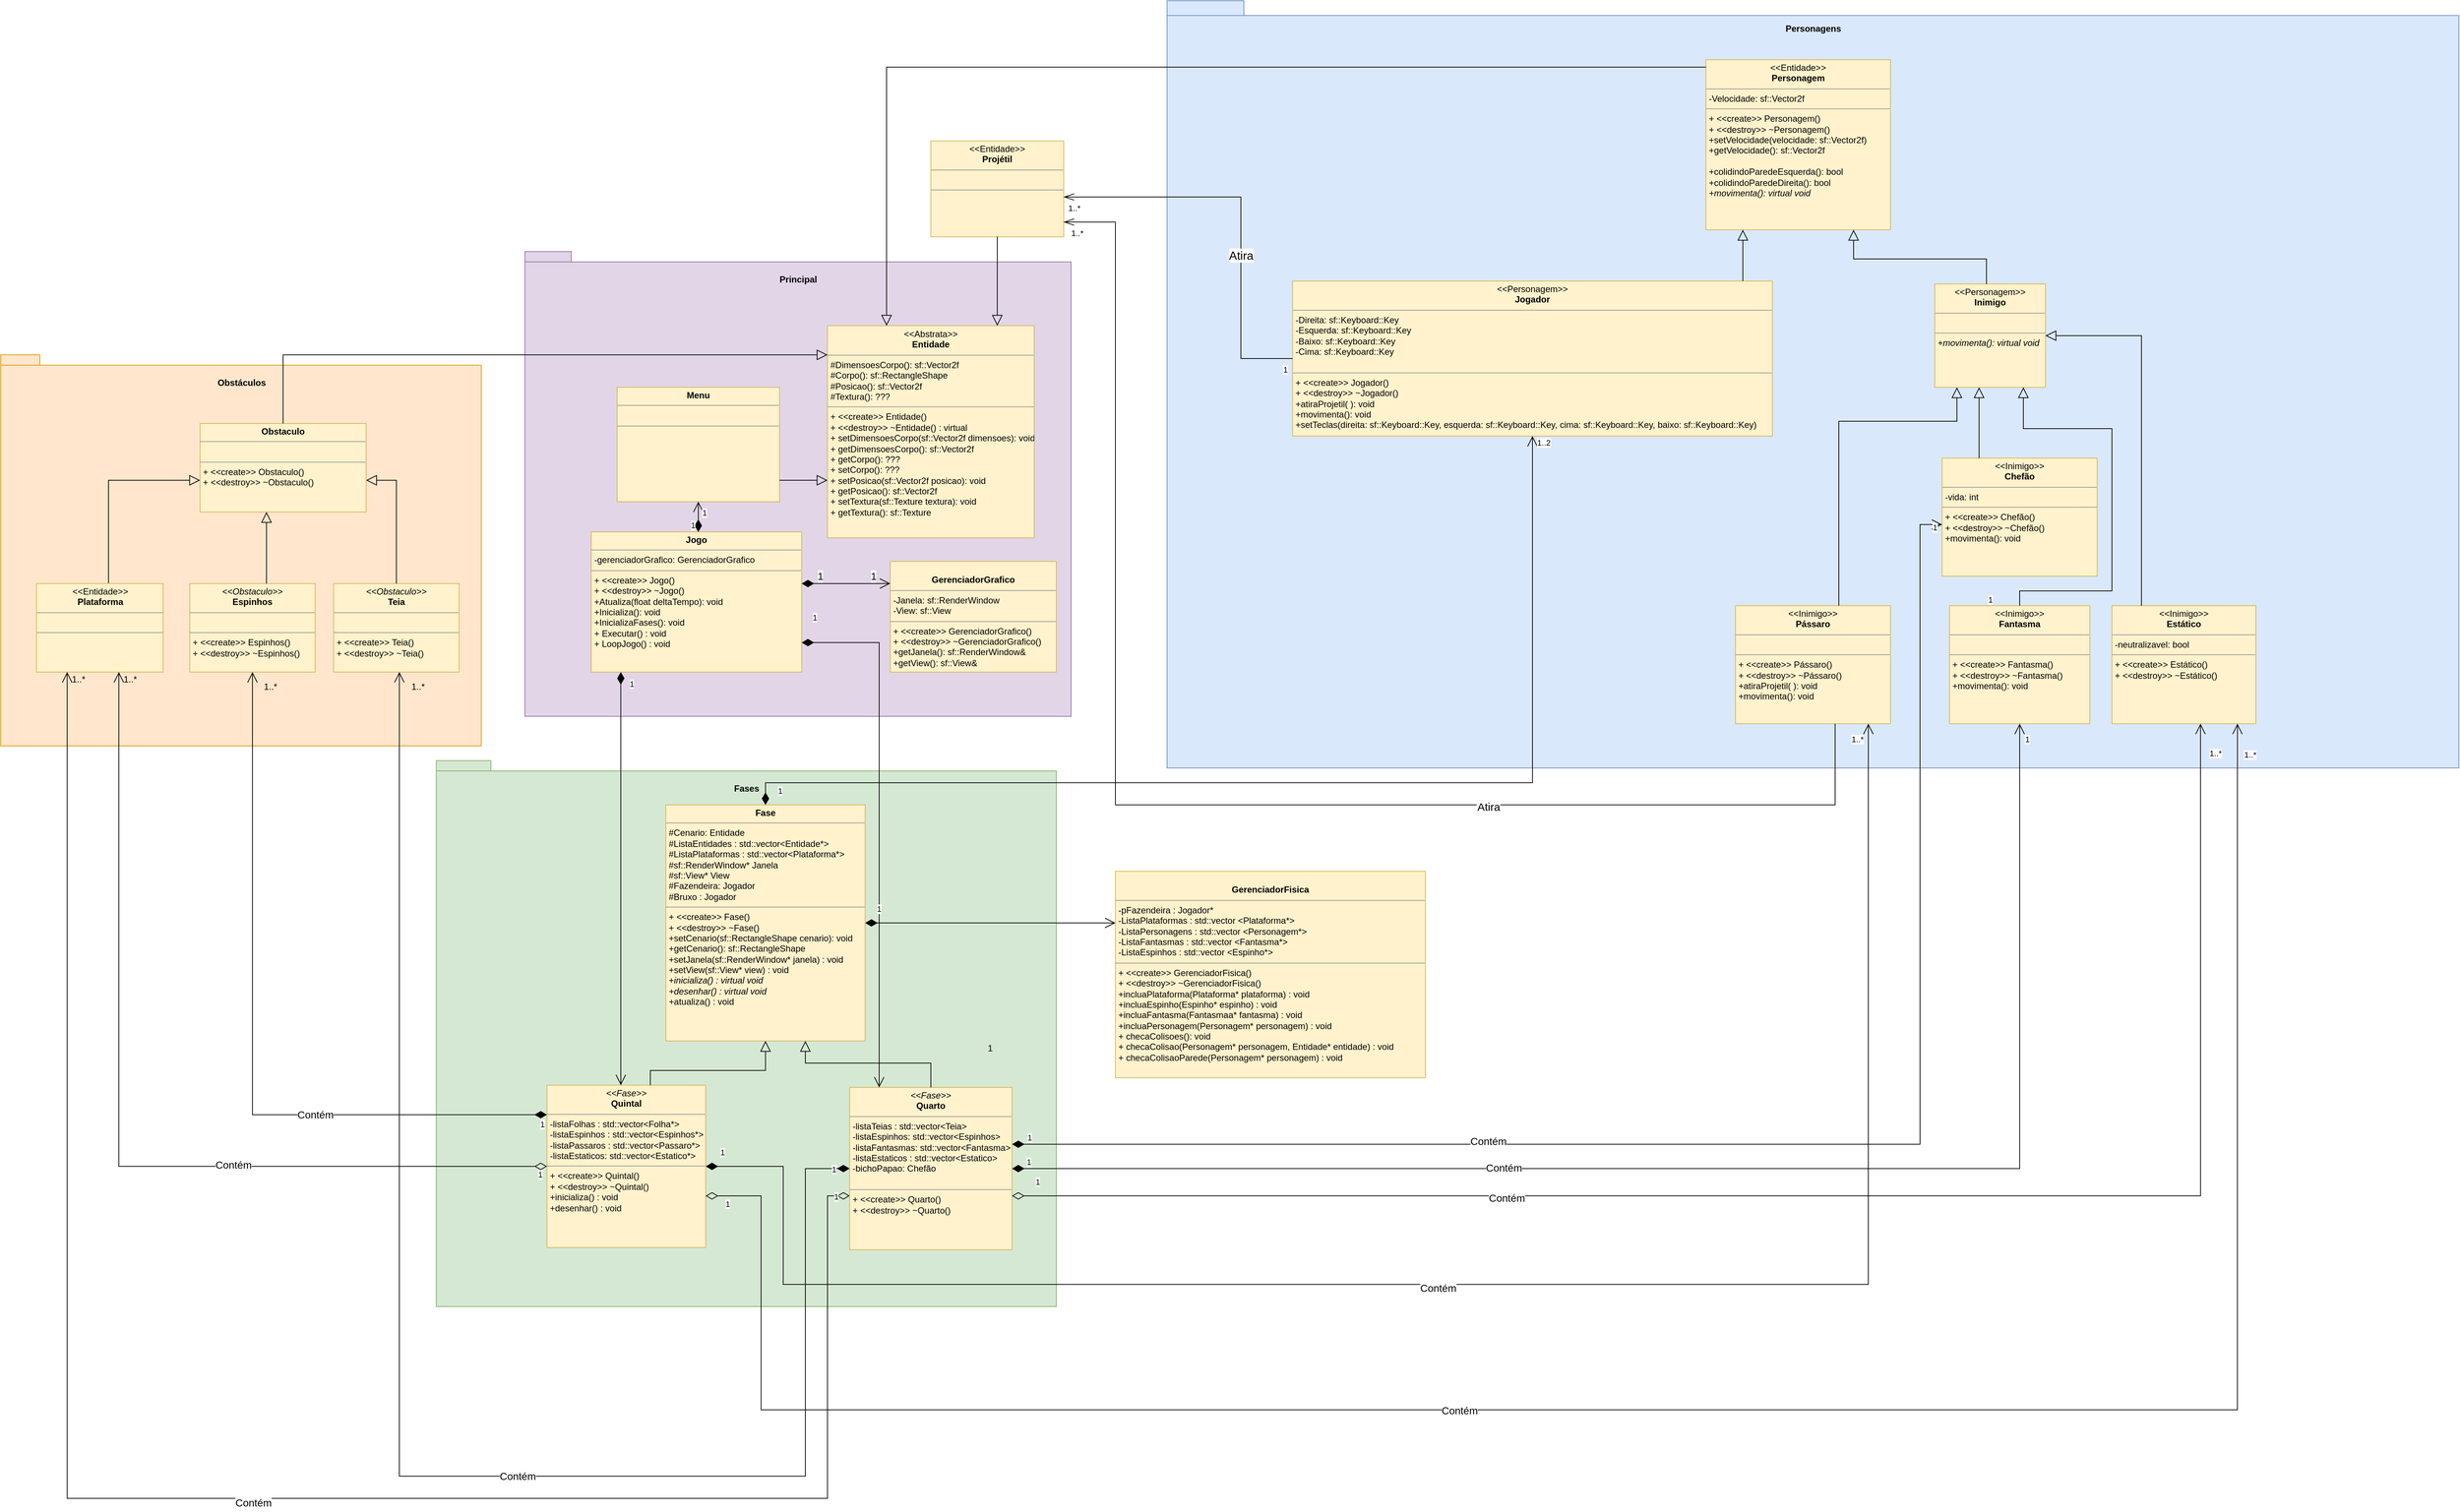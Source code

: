 <mxfile version="14.9.3" type="google"><diagram id="7k_gjuvvFMuULo9rsag7" name="Page-1"><mxGraphModel dx="1447" dy="750" grid="1" gridSize="10" guides="1" tooltips="1" connect="1" arrows="1" fold="1" page="1" pageScale="1" pageWidth="827" pageHeight="1169" math="0" shadow="0"><root><mxCell id="0"/><mxCell id="1" parent="0"/><mxCell id="eO2dSY4aLmtv8ExwFrCQ-41" value="&lt;br&gt;Principal" style="shape=folder;fontStyle=1;spacingTop=10;tabWidth=40;tabHeight=14;tabPosition=left;html=1;fillColor=#e1d5e7;strokeColor=#9673a6;verticalAlign=top;" parent="1" vertex="1"><mxGeometry x="780" y="400" width="740" height="630" as="geometry"/></mxCell><mxCell id="eO2dSY4aLmtv8ExwFrCQ-42" value="&lt;br&gt;Obstáculos&lt;br&gt;" style="shape=folder;fontStyle=1;spacingTop=10;tabWidth=40;tabHeight=14;tabPosition=left;html=1;fillColor=#ffe6cc;strokeColor=#d79b00;labelPosition=center;verticalLabelPosition=middle;align=center;verticalAlign=top;" parent="1" vertex="1"><mxGeometry x="70" y="540" width="651" height="530" as="geometry"/></mxCell><mxCell id="eO2dSY4aLmtv8ExwFrCQ-43" value="&lt;br&gt;Personagens" style="shape=folder;fontStyle=1;spacingTop=10;tabWidth=80;tabHeight=20;tabPosition=left;html=1;fillColor=#dae8fc;strokeColor=#6c8ebf;align=center;labelPosition=center;verticalLabelPosition=middle;verticalAlign=top;" parent="1" vertex="1"><mxGeometry x="1650" y="60" width="1750" height="1040" as="geometry"/></mxCell><mxCell id="eO2dSY4aLmtv8ExwFrCQ-45" value="&lt;p style=&quot;margin: 0px ; margin-top: 4px ; text-align: center&quot;&gt;&lt;i&gt;&amp;lt;&amp;lt;Obstaculo&amp;gt;&amp;gt;&lt;/i&gt;&lt;br&gt;&lt;b&gt;Teia&lt;/b&gt;&lt;/p&gt;&lt;hr size=&quot;1&quot;&gt;&lt;p style=&quot;margin: 0px ; margin-left: 4px&quot;&gt;&lt;br&gt;&lt;/p&gt;&lt;hr size=&quot;1&quot;&gt;&lt;p style=&quot;margin: 0px ; margin-left: 4px&quot;&gt;+ &amp;lt;&amp;lt;create&amp;gt;&amp;gt; Teia()&lt;br&gt;+ &amp;lt;&amp;lt;destroy&amp;gt;&amp;gt; ~Teia()&lt;br&gt;&lt;/p&gt;" style="verticalAlign=top;align=left;overflow=fill;fontSize=12;fontFamily=Helvetica;html=1;fillColor=#fff2cc;strokeColor=#d6b656;" parent="1" vertex="1"><mxGeometry x="521" y="850" width="170" height="120" as="geometry"/></mxCell><mxCell id="eO2dSY4aLmtv8ExwFrCQ-46" value="&lt;p style=&quot;margin: 0px ; margin-top: 4px ; text-align: center&quot;&gt;&lt;i&gt;&amp;lt;&amp;lt;Obstaculo&amp;gt;&amp;gt;&lt;/i&gt;&lt;br&gt;&lt;b&gt;Espinhos&lt;/b&gt;&lt;/p&gt;&lt;hr size=&quot;1&quot;&gt;&lt;p style=&quot;margin: 0px ; margin-left: 4px&quot;&gt;&lt;br&gt;&lt;/p&gt;&lt;hr size=&quot;1&quot;&gt;&lt;p style=&quot;margin: 0px ; margin-left: 4px&quot;&gt;+ &amp;lt;&amp;lt;create&amp;gt;&amp;gt; Espinhos()&lt;br&gt;+ &amp;lt;&amp;lt;destroy&amp;gt;&amp;gt; ~Espinhos()&lt;br&gt;&lt;/p&gt;" style="verticalAlign=top;align=left;overflow=fill;fontSize=12;fontFamily=Helvetica;html=1;fillColor=#fff2cc;strokeColor=#d6b656;" parent="1" vertex="1"><mxGeometry x="326" y="850" width="170" height="120" as="geometry"/></mxCell><mxCell id="eO2dSY4aLmtv8ExwFrCQ-47" value="" style="endArrow=block;endFill=0;endSize=12;html=1;rounded=0;edgeStyle=elbowEdgeStyle;elbow=vertical;" parent="1" source="OFyEmPvh1wgjG5qS69z_-2" target="eO2dSY4aLmtv8ExwFrCQ-70" edge="1"><mxGeometry width="160" relative="1" as="geometry"><mxPoint x="216" y="850" as="sourcePoint"/><mxPoint x="296" y="710" as="targetPoint"/><Array as="points"><mxPoint x="216" y="710"/><mxPoint x="216" y="710"/></Array></mxGeometry></mxCell><mxCell id="eO2dSY4aLmtv8ExwFrCQ-48" value="" style="endArrow=block;endFill=0;endSize=12;html=1;rounded=0;edgeStyle=elbowEdgeStyle;elbow=vertical;" parent="1" source="eO2dSY4aLmtv8ExwFrCQ-45" target="eO2dSY4aLmtv8ExwFrCQ-70" edge="1"><mxGeometry width="160" relative="1" as="geometry"><mxPoint x="511" y="790" as="sourcePoint"/><mxPoint x="526" y="710" as="targetPoint"/><Array as="points"><mxPoint x="606" y="710"/></Array></mxGeometry></mxCell><mxCell id="eO2dSY4aLmtv8ExwFrCQ-50" value="" style="endArrow=block;endFill=0;endSize=12;html=1;rounded=0;edgeStyle=elbowEdgeStyle;elbow=vertical;" parent="1" source="eO2dSY4aLmtv8ExwFrCQ-46" target="eO2dSY4aLmtv8ExwFrCQ-70" edge="1"><mxGeometry width="160" relative="1" as="geometry"><mxPoint x="351" y="799" as="sourcePoint"/><mxPoint x="411" y="757" as="targetPoint"/><Array as="points"><mxPoint x="430" y="790"/><mxPoint x="453" y="820"/></Array></mxGeometry></mxCell><mxCell id="eO2dSY4aLmtv8ExwFrCQ-51" value="&lt;br&gt;Fases" style="shape=folder;fontStyle=1;spacingTop=10;tabWidth=40;tabHeight=14;tabPosition=left;html=1;verticalAlign=top;fillColor=#d5e8d4;strokeColor=#82b366;" parent="1" vertex="1"><mxGeometry x="660" y="1090" width="840" height="740" as="geometry"/></mxCell><mxCell id="eO2dSY4aLmtv8ExwFrCQ-52" value="&lt;p style=&quot;margin: 0px ; margin-top: 4px ; text-align: center&quot;&gt;&amp;lt;&amp;lt;Inimigo&amp;gt;&amp;gt;&lt;br&gt;&lt;b&gt;Estático&lt;/b&gt;&lt;/p&gt;&lt;hr size=&quot;1&quot;&gt;&lt;p style=&quot;margin: 0px ; margin-left: 4px&quot;&gt;-neutralizavel: bool&lt;/p&gt;&lt;hr size=&quot;1&quot;&gt;&lt;p style=&quot;margin: 0px 0px 0px 4px&quot;&gt;+ &amp;lt;&amp;lt;create&amp;gt;&amp;gt; Estático()&lt;br&gt;+ &amp;lt;&amp;lt;destroy&amp;gt;&amp;gt; ~Estático()&lt;br&gt;&lt;/p&gt;&lt;p style=&quot;margin: 0px 0px 0px 4px&quot;&gt;&lt;br&gt;&lt;/p&gt;&lt;p style=&quot;margin: 0px 0px 0px 4px&quot;&gt;&lt;br&gt;&lt;/p&gt;&lt;p style=&quot;margin: 0px ; margin-left: 4px&quot;&gt;&lt;br&gt;&lt;/p&gt;" style="verticalAlign=top;align=left;overflow=fill;fontSize=12;fontFamily=Helvetica;html=1;labelBackgroundColor=none;fillColor=#fff2cc;strokeColor=#d6b656;" parent="1" vertex="1"><mxGeometry x="2930" y="880" width="195" height="160" as="geometry"/></mxCell><mxCell id="eO2dSY4aLmtv8ExwFrCQ-53" value="&lt;p style=&quot;margin: 0px ; margin-top: 4px ; text-align: center&quot;&gt;&lt;b&gt;Fase&lt;/b&gt;&lt;/p&gt;&lt;hr size=&quot;1&quot;&gt;&lt;p style=&quot;margin: 0px ; margin-left: 4px&quot;&gt;#Cenario: Entidade&lt;/p&gt;&lt;p style=&quot;margin: 0px ; margin-left: 4px&quot;&gt;#ListaEntidades : std::vector&amp;lt;Entidade*&amp;gt;&lt;/p&gt;&lt;p style=&quot;margin: 0px ; margin-left: 4px&quot;&gt;#ListaPlataformas : std::vector&amp;lt;Plataforma*&amp;gt;&lt;/p&gt;&lt;p style=&quot;margin: 0px ; margin-left: 4px&quot;&gt;#sf::RenderWindow* Janela&lt;/p&gt;&lt;p style=&quot;margin: 0px ; margin-left: 4px&quot;&gt;#sf::View* View&lt;/p&gt;&lt;p style=&quot;margin: 0px 0px 0px 4px&quot;&gt;#Fazendeira: Jogador&lt;/p&gt;&lt;p style=&quot;margin: 0px 0px 0px 4px&quot;&gt;#Bruxo : Jogador&lt;/p&gt;&lt;hr size=&quot;1&quot;&gt;&lt;p style=&quot;margin: 0px ; margin-left: 4px&quot;&gt;+ &amp;lt;&amp;lt;create&amp;gt;&amp;gt; Fase()&lt;br&gt;+ &amp;lt;&amp;lt;destroy&amp;gt;&amp;gt; ~Fase()&lt;/p&gt;&lt;p style=&quot;margin: 0px ; margin-left: 4px&quot;&gt;+setCenario(sf::RectangleShape cenario): void&lt;/p&gt;&lt;p style=&quot;margin: 0px ; margin-left: 4px&quot;&gt;+getCenario(): sf::RectangleShape&lt;/p&gt;&lt;p style=&quot;margin: 0px ; margin-left: 4px&quot;&gt;+setJanela(sf::RenderWindow* janela) : void&lt;/p&gt;&lt;p style=&quot;margin: 0px ; margin-left: 4px&quot;&gt;+setView(sf::View* view) : void&amp;nbsp;&lt;/p&gt;&lt;p style=&quot;margin: 0px ; margin-left: 4px&quot;&gt;+&lt;i&gt;inicializa() : virtual void&lt;/i&gt;&lt;/p&gt;&lt;p style=&quot;margin: 0px ; margin-left: 4px&quot;&gt;&lt;i&gt;+desenhar() : virtual void&lt;/i&gt;&lt;/p&gt;&lt;p style=&quot;margin: 0px ; margin-left: 4px&quot;&gt;&lt;i&gt;+&lt;/i&gt;atualiza() : void&lt;/p&gt;&lt;p style=&quot;margin: 0px ; margin-left: 4px&quot;&gt;&lt;br&gt;&lt;/p&gt;&lt;p style=&quot;margin: 0px ; margin-left: 4px&quot;&gt;&lt;br&gt;&lt;/p&gt;" style="verticalAlign=top;align=left;overflow=fill;fontSize=12;fontFamily=Helvetica;html=1;fillColor=#fff2cc;strokeColor=#d6b656;" parent="1" vertex="1"><mxGeometry x="971" y="1150" width="270" height="320" as="geometry"/></mxCell><mxCell id="eO2dSY4aLmtv8ExwFrCQ-54" value="&lt;p style=&quot;margin: 0px ; margin-top: 4px ; text-align: center&quot;&gt;&lt;i&gt;&amp;lt;&amp;lt;Fase&amp;gt;&amp;gt;&lt;/i&gt;&lt;br&gt;&lt;b&gt;Quarto&lt;/b&gt;&lt;/p&gt;&lt;hr size=&quot;1&quot;&gt;&lt;p style=&quot;margin: 0px ; margin-left: 4px&quot;&gt;-listaTeias : std::vector&amp;lt;Teia&amp;gt;&lt;br&gt;&lt;/p&gt;&lt;p style=&quot;margin: 0px ; margin-left: 4px&quot;&gt;-listaEspinhos: std::vector&amp;lt;Espinhos&amp;gt;&lt;/p&gt;&lt;p style=&quot;margin: 0px ; margin-left: 4px&quot;&gt;-listaFantasmas: std::vector&amp;lt;Fantasma&amp;gt;&lt;/p&gt;&lt;p style=&quot;margin: 0px ; margin-left: 4px&quot;&gt;-listaEstaticos : std::vector&amp;lt;Estatico&amp;gt;&lt;/p&gt;&lt;p style=&quot;margin: 0px ; margin-left: 4px&quot;&gt;-bichoPapao: Chefão&lt;/p&gt;&lt;p style=&quot;margin: 0px ; margin-left: 4px&quot;&gt;&lt;br&gt;&lt;/p&gt;&lt;hr size=&quot;1&quot;&gt;&lt;p style=&quot;margin: 0px ; margin-left: 4px&quot;&gt;+ &amp;lt;&amp;lt;create&amp;gt;&amp;gt; Quarto()&lt;br&gt;+ &amp;lt;&amp;lt;destroy&amp;gt;&amp;gt; ~Quarto()&lt;br&gt;&lt;/p&gt;" style="verticalAlign=top;align=left;overflow=fill;fontSize=12;fontFamily=Helvetica;html=1;fillColor=#fff2cc;strokeColor=#d6b656;" parent="1" vertex="1"><mxGeometry x="1220" y="1533" width="220" height="220" as="geometry"/></mxCell><mxCell id="eO2dSY4aLmtv8ExwFrCQ-55" value="&lt;p style=&quot;margin: 0px ; margin-top: 4px ; text-align: center&quot;&gt;&lt;i&gt;&amp;lt;&amp;lt;Fase&amp;gt;&amp;gt;&lt;/i&gt;&lt;br&gt;&lt;b&gt;Quintal&lt;/b&gt;&lt;/p&gt;&lt;hr size=&quot;1&quot;&gt;&lt;p style=&quot;margin: 0px ; margin-left: 4px&quot;&gt;-listaFolhas : std::vector&amp;lt;Folha*&amp;gt;&lt;/p&gt;&lt;p style=&quot;margin: 0px ; margin-left: 4px&quot;&gt;-listaEspinhos : std::vector&amp;lt;Espinhos*&amp;gt;&lt;/p&gt;&lt;p style=&quot;margin: 0px ; margin-left: 4px&quot;&gt;-listaPassaros : std::vector&amp;lt;Passaro*&amp;gt;&lt;/p&gt;&lt;p style=&quot;margin: 0px ; margin-left: 4px&quot;&gt;-listaEstaticos: std::vector&amp;lt;Estatico*&amp;gt;&lt;/p&gt;&lt;hr size=&quot;1&quot;&gt;&lt;p style=&quot;margin: 0px ; margin-left: 4px&quot;&gt;+ &amp;lt;&amp;lt;create&amp;gt;&amp;gt; Quintal()&lt;br&gt;+ &amp;lt;&amp;lt;destroy&amp;gt;&amp;gt; ~Quintal()&lt;/p&gt;&lt;p style=&quot;margin: 0px ; margin-left: 4px&quot;&gt;+inicializa() : void&lt;/p&gt;&lt;p style=&quot;margin: 0px ; margin-left: 4px&quot;&gt;+desenhar() : void&lt;/p&gt;&lt;p style=&quot;margin: 0px ; margin-left: 4px&quot;&gt;&lt;br&gt;&lt;/p&gt;" style="verticalAlign=top;align=left;overflow=fill;fontSize=12;fontFamily=Helvetica;html=1;fillColor=#fff2cc;strokeColor=#d6b656;" parent="1" vertex="1"><mxGeometry x="810" y="1530" width="215" height="220" as="geometry"/></mxCell><mxCell id="eO2dSY4aLmtv8ExwFrCQ-57" value="&lt;p style=&quot;margin: 0px ; margin-top: 4px ; text-align: center&quot;&gt;&amp;lt;&amp;lt;Personagem&amp;gt;&amp;gt;&lt;br&gt;&lt;span style=&quot;font-weight: 700&quot;&gt;Jogador&lt;/span&gt;&lt;br&gt;&lt;/p&gt;&lt;hr size=&quot;1&quot;&gt;&lt;p style=&quot;margin: 0px ; margin-left: 4px&quot;&gt;-Direita: sf::Keyboard::Key&lt;/p&gt;&lt;p style=&quot;margin: 0px 0px 0px 4px&quot;&gt;-Esquerda: sf::Keyboard::Key&lt;/p&gt;&lt;p style=&quot;margin: 0px 0px 0px 4px&quot;&gt;-Baixo: sf::Keyboard::Key&lt;/p&gt;&lt;p style=&quot;margin: 0px 0px 0px 4px&quot;&gt;-Cima: sf::Keyboard::Key&lt;/p&gt;&lt;p style=&quot;margin: 0px 0px 0px 4px&quot;&gt;&lt;br&gt;&lt;/p&gt;&lt;hr size=&quot;1&quot;&gt;&lt;p style=&quot;margin: 0px ; margin-left: 4px&quot;&gt;+ &amp;lt;&amp;lt;create&amp;gt;&amp;gt; Jogador()&lt;br&gt;+ &amp;lt;&amp;lt;destroy&amp;gt;&amp;gt; ~Jogador()&lt;/p&gt;&lt;p style=&quot;margin: 0px 0px 0px 4px&quot;&gt;+atiraProjetil( ): void&lt;/p&gt;&lt;p style=&quot;margin: 0px ; margin-left: 4px&quot;&gt;&lt;span&gt;+movimenta(): void&lt;/span&gt;&lt;br&gt;&lt;/p&gt;&lt;p style=&quot;margin: 0px ; margin-left: 4px&quot;&gt;&lt;span&gt;+setTeclas(direita: sf::Keyboard::Key, esquerda: sf::Keyboard::Key, cima: sf::Keyboard::Key, baixo: sf::Keyboard::Key)&amp;nbsp; &amp;nbsp; &amp;nbsp; &amp;nbsp; &amp;nbsp; &amp;nbsp; &amp;nbsp; &amp;nbsp;&amp;nbsp;&lt;/span&gt;&lt;/p&gt;" style="verticalAlign=top;align=left;overflow=fill;fontSize=12;fontFamily=Helvetica;html=1;labelBackgroundColor=none;fillColor=#fff2cc;strokeColor=#d6b656;" parent="1" vertex="1"><mxGeometry x="1820" y="440" width="650" height="210" as="geometry"/></mxCell><mxCell id="eO2dSY4aLmtv8ExwFrCQ-58" value="&lt;p style=&quot;margin: 0px ; margin-top: 4px ; text-align: center&quot;&gt;&amp;lt;&amp;lt;Personagem&amp;gt;&amp;gt;&lt;br&gt;&lt;span style=&quot;font-weight: 700&quot;&gt;Inimigo&lt;/span&gt;&lt;br&gt;&lt;/p&gt;&lt;hr size=&quot;1&quot;&gt;&lt;p style=&quot;margin: 0px ; margin-left: 4px&quot;&gt;&lt;br&gt;&lt;/p&gt;&lt;hr size=&quot;1&quot;&gt;&lt;p style=&quot;margin: 0px ; margin-left: 4px&quot;&gt;&lt;i&gt;+movimenta(): virtual void&lt;/i&gt;&lt;br&gt;&lt;/p&gt;" style="verticalAlign=top;align=left;overflow=fill;fontSize=12;fontFamily=Helvetica;html=1;labelBackgroundColor=none;fillColor=#fff2cc;strokeColor=#d6b656;" parent="1" vertex="1"><mxGeometry x="2690" y="444" width="150" height="140" as="geometry"/></mxCell><mxCell id="eO2dSY4aLmtv8ExwFrCQ-59" value="&lt;p style=&quot;margin: 0px ; margin-top: 4px ; text-align: center&quot;&gt;&amp;lt;&amp;lt;Entidade&amp;gt;&amp;gt;&lt;br&gt;&lt;span style=&quot;font-weight: 700&quot;&gt;Personagem&lt;/span&gt;&lt;br&gt;&lt;/p&gt;&lt;hr size=&quot;1&quot;&gt;&lt;p style=&quot;margin: 0px ; margin-left: 4px&quot;&gt;-Velocidade: sf::Vector2f&lt;/p&gt;&lt;hr size=&quot;1&quot;&gt;&lt;p style=&quot;margin: 0px 0px 0px 4px&quot;&gt;+ &amp;lt;&amp;lt;create&amp;gt;&amp;gt; Personagem()&lt;br&gt;+ &amp;lt;&amp;lt;destroy&amp;gt;&amp;gt; ~Personagem()&lt;/p&gt;&lt;p style=&quot;margin: 0px 0px 0px 4px&quot;&gt;+setVelocidade(velocidade: sf::Vector2f)&lt;/p&gt;&lt;p style=&quot;margin: 0px 0px 0px 4px&quot;&gt;+getVelocidade(): sf::Vector2f&lt;/p&gt;&lt;p style=&quot;margin: 0px 0px 0px 4px&quot;&gt;&lt;br&gt;&lt;/p&gt;&lt;p style=&quot;margin: 0px 0px 0px 4px&quot;&gt;&lt;span&gt;+colidindoParedeEsquerda(): bool&lt;/span&gt;&lt;br&gt;&lt;/p&gt;&lt;p style=&quot;margin: 0px 0px 0px 4px&quot;&gt;&lt;span&gt;+colidindoParedeDireita(): bool&lt;/span&gt;&lt;/p&gt;&lt;p style=&quot;margin: 0px ; margin-left: 4px&quot;&gt;&lt;i&gt;+movimenta(): virtual void&amp;nbsp;&lt;/i&gt;&lt;/p&gt;&lt;p style=&quot;margin: 0px ; margin-left: 4px&quot;&gt;&lt;br&gt;&lt;/p&gt;" style="verticalAlign=top;align=left;overflow=fill;fontSize=12;fontFamily=Helvetica;html=1;labelBackgroundColor=none;fillColor=#fff2cc;strokeColor=#d6b656;" parent="1" vertex="1"><mxGeometry x="2380" y="140" width="250" height="230.5" as="geometry"/></mxCell><mxCell id="eO2dSY4aLmtv8ExwFrCQ-60" value="" style="endArrow=block;endFill=0;endSize=12;html=1;rounded=0;edgeStyle=elbowEdgeStyle;elbow=vertical;" parent="1" source="eO2dSY4aLmtv8ExwFrCQ-54" target="eO2dSY4aLmtv8ExwFrCQ-53" edge="1"><mxGeometry width="160" relative="1" as="geometry"><mxPoint x="1350" y="1418" as="sourcePoint"/><mxPoint x="1430" y="1278" as="targetPoint"/><Array as="points"><mxPoint x="1160" y="1500"/><mxPoint x="1150" y="1490"/><mxPoint x="1280" y="1510"/><mxPoint x="1140" y="1470"/><mxPoint x="1250" y="1500"/><mxPoint x="1320" y="1510"/><mxPoint x="1280" y="1480"/><mxPoint x="1360" y="1290"/><mxPoint x="1330" y="1290"/><mxPoint x="1360" y="1318"/><mxPoint x="1350" y="1278"/><mxPoint x="1350" y="1278"/></Array></mxGeometry></mxCell><mxCell id="eO2dSY4aLmtv8ExwFrCQ-61" value="" style="endArrow=block;endFill=0;endSize=12;html=1;rounded=0;edgeStyle=elbowEdgeStyle;elbow=vertical;" parent="1" source="eO2dSY4aLmtv8ExwFrCQ-55" target="eO2dSY4aLmtv8ExwFrCQ-53" edge="1"><mxGeometry width="160" relative="1" as="geometry"><mxPoint x="960" y="1408" as="sourcePoint"/><mxPoint x="1040" y="1268" as="targetPoint"/><Array as="points"><mxPoint x="950" y="1510"/><mxPoint x="960" y="1510"/><mxPoint x="1050" y="1500"/><mxPoint x="960" y="1510"/><mxPoint x="1050" y="1500"/><mxPoint x="970" y="1510"/><mxPoint x="1080" y="1490"/><mxPoint x="970" y="1520"/><mxPoint x="1050" y="1510"/><mxPoint x="1130" y="1480"/><mxPoint x="1030" y="1290"/><mxPoint x="1030" y="1318"/><mxPoint x="960" y="1268"/></Array></mxGeometry></mxCell><mxCell id="eO2dSY4aLmtv8ExwFrCQ-64" value="" style="html=1;verticalAlign=bottom;endArrow=block;endFill=0;endSize=12;edgeStyle=orthogonalEdgeStyle;rounded=0;" parent="1" source="eO2dSY4aLmtv8ExwFrCQ-52" target="eO2dSY4aLmtv8ExwFrCQ-58" edge="1"><mxGeometry width="80" relative="1" as="geometry"><mxPoint x="2210" y="931" as="sourcePoint"/><mxPoint x="2278.966" y="882" as="targetPoint"/><Array as="points"><mxPoint x="2970" y="514"/></Array></mxGeometry></mxCell><mxCell id="eO2dSY4aLmtv8ExwFrCQ-65" value="" style="html=1;verticalAlign=bottom;endArrow=block;endFill=0;endSize=12;edgeStyle=orthogonalEdgeStyle;rounded=0;" parent="1" source="eO2dSY4aLmtv8ExwFrCQ-58" target="eO2dSY4aLmtv8ExwFrCQ-59" edge="1"><mxGeometry width="80" relative="1" as="geometry"><mxPoint x="2140" y="767" as="sourcePoint"/><mxPoint x="2208.966" y="718" as="targetPoint"/><Array as="points"><mxPoint x="2760" y="410"/><mxPoint x="2580" y="410"/></Array></mxGeometry></mxCell><mxCell id="eO2dSY4aLmtv8ExwFrCQ-66" value="" style="html=1;verticalAlign=bottom;endArrow=block;endFill=0;endSize=12;edgeStyle=orthogonalEdgeStyle;rounded=0;" parent="1" source="eO2dSY4aLmtv8ExwFrCQ-57" target="eO2dSY4aLmtv8ExwFrCQ-59" edge="1"><mxGeometry width="80" relative="1" as="geometry"><mxPoint x="1830" y="771" as="sourcePoint"/><mxPoint x="1898.966" y="722" as="targetPoint"/><Array as="points"><mxPoint x="2430" y="390"/><mxPoint x="2430" y="390"/></Array></mxGeometry></mxCell><mxCell id="eO2dSY4aLmtv8ExwFrCQ-69" value="&lt;p style=&quot;margin: 0px ; margin-top: 4px ; text-align: center&quot;&gt;&amp;lt;&amp;lt;Abstrata&amp;gt;&amp;gt;&lt;br&gt;&lt;b&gt;Entidade&lt;/b&gt;&lt;/p&gt;&lt;hr size=&quot;1&quot;&gt;&lt;p style=&quot;margin: 0px ; margin-left: 4px&quot;&gt;#DimensoesCorpo(): sf::Vector2f&lt;/p&gt;&lt;p style=&quot;margin: 0px ; margin-left: 4px&quot;&gt;#Corpo(): sf::RectangleShape&lt;/p&gt;&lt;p style=&quot;margin: 0px ; margin-left: 4px&quot;&gt;#Posicao(): sf::Vector2f&lt;/p&gt;&lt;p style=&quot;margin: 0px ; margin-left: 4px&quot;&gt;#Textura(): ???&lt;br&gt;&lt;/p&gt;&lt;hr size=&quot;1&quot;&gt;&lt;p style=&quot;margin: 0px ; margin-left: 4px&quot;&gt;+ &amp;lt;&amp;lt;create&amp;gt;&amp;gt; Entidade()&lt;br&gt;+ &amp;lt;&amp;lt;destroy&amp;gt;&amp;gt; ~Entidade() : virtual&lt;br&gt;&lt;/p&gt;&lt;p style=&quot;margin: 0px ; margin-left: 4px&quot;&gt;+ setDimensoesCorpo(sf::Vector2f dimensoes): void&lt;/p&gt;&lt;p style=&quot;margin: 0px ; margin-left: 4px&quot;&gt;+ getDimensoesCorpo(): sf::Vector2f&lt;br&gt;&lt;/p&gt;&lt;p style=&quot;margin: 0px ; margin-left: 4px&quot;&gt;+ getCorpo(): ???&lt;/p&gt;&lt;p style=&quot;margin: 0px 0px 0px 4px&quot;&gt;+ setCorpo(): ???&lt;/p&gt;&lt;p style=&quot;margin: 0px 0px 0px 4px&quot;&gt;+ setPosicao(sf::Vector2f posicao): void&lt;/p&gt;&lt;p style=&quot;margin: 0px 0px 0px 4px&quot;&gt;+ getPosicao(): sf::Vector2f&lt;/p&gt;&lt;p style=&quot;margin: 0px 0px 0px 4px&quot;&gt;+ setTextura(sf::Texture textura): void&lt;/p&gt;&lt;p style=&quot;margin: 0px 0px 0px 4px&quot;&gt;+ getTextura(): sf::Texture&lt;/p&gt;&lt;p style=&quot;margin: 0px 0px 0px 4px&quot;&gt;&lt;br&gt;&lt;/p&gt;" style="verticalAlign=top;align=left;overflow=fill;fontSize=12;fontFamily=Helvetica;html=1;labelBackgroundColor=none;fillColor=#fff2cc;strokeColor=#d6b656;" parent="1" vertex="1"><mxGeometry x="1190" y="500.5" width="280" height="287.5" as="geometry"/></mxCell><mxCell id="eO2dSY4aLmtv8ExwFrCQ-70" value="&lt;p style=&quot;margin: 0px ; margin-top: 4px ; text-align: center&quot;&gt;&lt;b&gt;Obstaculo&lt;/b&gt;&lt;/p&gt;&lt;hr size=&quot;1&quot;&gt;&lt;p style=&quot;margin: 0px ; margin-left: 4px&quot;&gt;&lt;br&gt;&lt;/p&gt;&lt;hr size=&quot;1&quot;&gt;&lt;p style=&quot;margin: 0px ; margin-left: 4px&quot;&gt;+ &amp;lt;&amp;lt;create&amp;gt;&amp;gt; Obstaculo()&lt;br&gt;+ &amp;lt;&amp;lt;destroy&amp;gt;&amp;gt; ~Obstaculo()&lt;br&gt;&lt;/p&gt;" style="verticalAlign=top;align=left;overflow=fill;fontSize=12;fontFamily=Helvetica;html=1;fillColor=#fff2cc;strokeColor=#d6b656;" parent="1" vertex="1"><mxGeometry x="340" y="633" width="225" height="120" as="geometry"/></mxCell><mxCell id="eO2dSY4aLmtv8ExwFrCQ-71" value="" style="html=1;verticalAlign=bottom;endArrow=block;endFill=0;endSize=12;edgeStyle=orthogonalEdgeStyle;rounded=0;" parent="1" source="eO2dSY4aLmtv8ExwFrCQ-59" target="eO2dSY4aLmtv8ExwFrCQ-69" edge="1"><mxGeometry width="80" relative="1" as="geometry"><mxPoint x="1164.25" y="558" as="sourcePoint"/><mxPoint x="1120" y="240" as="targetPoint"/><Array as="points"><mxPoint x="1270" y="150"/></Array></mxGeometry></mxCell><mxCell id="eO2dSY4aLmtv8ExwFrCQ-72" value="&lt;p style=&quot;margin: 0px ; margin-top: 4px ; text-align: center&quot;&gt;&amp;lt;&amp;lt;Entidade&amp;gt;&amp;gt;&lt;br&gt;&lt;span style=&quot;font-weight: 700&quot;&gt;Projétil&lt;/span&gt;&lt;br&gt;&lt;/p&gt;&lt;hr size=&quot;1&quot;&gt;&lt;p style=&quot;margin: 0px ; margin-left: 4px&quot;&gt;&lt;br&gt;&lt;/p&gt;&lt;hr size=&quot;1&quot;&gt;&lt;p style=&quot;margin: 0px ; margin-left: 4px&quot;&gt;&lt;br&gt;&lt;/p&gt;&lt;p style=&quot;margin: 0px ; margin-left: 4px&quot;&gt;&lt;br&gt;&lt;/p&gt;" style="verticalAlign=top;align=left;overflow=fill;fontSize=12;fontFamily=Helvetica;html=1;labelBackgroundColor=none;fillColor=#fff2cc;strokeColor=#d6b656;" parent="1" vertex="1"><mxGeometry x="1330" y="250" width="180" height="130" as="geometry"/></mxCell><mxCell id="eO2dSY4aLmtv8ExwFrCQ-79" value="" style="endArrow=block;endFill=0;endSize=12;html=1;rounded=0;edgeStyle=elbowEdgeStyle;elbow=vertical;" parent="1" source="eO2dSY4aLmtv8ExwFrCQ-72" target="eO2dSY4aLmtv8ExwFrCQ-69" edge="1"><mxGeometry width="160" relative="1" as="geometry"><mxPoint x="900" y="440" as="sourcePoint"/><mxPoint x="1060" y="440" as="targetPoint"/><Array as="points"><mxPoint x="1355" y="550"/><mxPoint x="1200" y="590"/><mxPoint x="800" y="530"/><mxPoint x="980" y="440"/><mxPoint x="920" y="305"/><mxPoint x="940" y="330"/></Array></mxGeometry></mxCell><mxCell id="eO2dSY4aLmtv8ExwFrCQ-80" value="&lt;p style=&quot;margin: 0px ; margin-top: 4px ; text-align: center&quot;&gt;&lt;b&gt;Jogo&lt;/b&gt;&lt;/p&gt;&lt;hr size=&quot;1&quot;&gt;&lt;p style=&quot;margin: 0px ; margin-left: 4px&quot;&gt;&lt;span&gt;-gerenciadorGrafico: GerenciadorGrafico&lt;/span&gt;&lt;br&gt;&lt;/p&gt;&lt;hr size=&quot;1&quot;&gt;&lt;p style=&quot;margin: 0px ; margin-left: 4px&quot;&gt;+ &amp;lt;&amp;lt;create&amp;gt;&amp;gt; Jogo()&lt;br&gt;+ &amp;lt;&amp;lt;destroy&amp;gt;&amp;gt; ~Jogo()&lt;br&gt;&lt;/p&gt;&lt;p style=&quot;margin: 0px ; margin-left: 4px&quot;&gt;+Atualiza(float deltaTempo): void&lt;/p&gt;&lt;p style=&quot;margin: 0px ; margin-left: 4px&quot;&gt;+Inicializa(): void&lt;/p&gt;&lt;p style=&quot;margin: 0px ; margin-left: 4px&quot;&gt;+InicializaFases(): void&amp;nbsp;&lt;/p&gt;&lt;p style=&quot;margin: 0px ; margin-left: 4px&quot;&gt;+ Executar() : void&lt;/p&gt;&lt;p style=&quot;margin: 0px ; margin-left: 4px&quot;&gt;+ LoopJogo() : void&lt;/p&gt;" style="verticalAlign=top;align=left;overflow=fill;fontSize=12;fontFamily=Helvetica;html=1;labelBackgroundColor=none;fillColor=#fff2cc;strokeColor=#d6b656;" parent="1" vertex="1"><mxGeometry x="870" y="780" width="285" height="190" as="geometry"/></mxCell><mxCell id="eO2dSY4aLmtv8ExwFrCQ-81" value="1" style="endArrow=open;html=1;endSize=12;startArrow=diamondThin;startSize=14;startFill=1;edgeStyle=elbowEdgeStyle;align=left;verticalAlign=bottom;rounded=0;elbow=vertical;" parent="1" source="eO2dSY4aLmtv8ExwFrCQ-53" target="eO2dSY4aLmtv8ExwFrCQ-57" edge="1"><mxGeometry x="-0.987" y="-15" relative="1" as="geometry"><mxPoint x="1282.5" y="960" as="sourcePoint"/><mxPoint x="1700" y="960" as="targetPoint"/><Array as="points"><mxPoint x="1330" y="1120"/><mxPoint x="1550" y="1220"/><mxPoint x="1540" y="960"/><mxPoint x="1570" y="960"/><mxPoint x="1400" y="930"/><mxPoint x="1430" y="950"/><mxPoint x="1460" y="960"/><mxPoint x="1410" y="960"/><mxPoint x="1110" y="1080"/><mxPoint x="1500" y="1080"/></Array><mxPoint as="offset"/></mxGeometry></mxCell><mxCell id="HtYYibvTWWXSkEmqXAwk-1" value="1..2" style="edgeLabel;html=1;align=center;verticalAlign=middle;resizable=0;points=[];" parent="eO2dSY4aLmtv8ExwFrCQ-81" connectable="0" vertex="1"><mxGeometry x="0.955" relative="1" as="geometry"><mxPoint x="15" y="-26" as="offset"/></mxGeometry></mxCell><mxCell id="HtYYibvTWWXSkEmqXAwk-3" value="&lt;p style=&quot;margin: 0px ; margin-top: 4px ; text-align: center&quot;&gt;&amp;lt;&amp;lt;Inimigo&amp;gt;&amp;gt;&lt;br&gt;&lt;b&gt;Chefão&lt;/b&gt;&lt;/p&gt;&lt;hr size=&quot;1&quot;&gt;&lt;p style=&quot;margin: 0px ; margin-left: 4px&quot;&gt;-vida: int&lt;/p&gt;&lt;hr size=&quot;1&quot;&gt;&lt;p style=&quot;margin: 0px 0px 0px 4px&quot;&gt;+ &amp;lt;&amp;lt;create&amp;gt;&amp;gt; Chefão()&lt;br&gt;+ &amp;lt;&amp;lt;destroy&amp;gt;&amp;gt; ~Chefão()&lt;br&gt;&lt;/p&gt;&lt;p style=&quot;margin: 0px 0px 0px 4px&quot;&gt;+movimenta(): void&lt;br&gt;&lt;/p&gt;&lt;p style=&quot;margin: 0px 0px 0px 4px&quot;&gt;&lt;br&gt;&lt;/p&gt;&lt;p style=&quot;margin: 0px ; margin-left: 4px&quot;&gt;&lt;br&gt;&lt;/p&gt;" style="verticalAlign=top;align=left;overflow=fill;fontSize=12;fontFamily=Helvetica;html=1;labelBackgroundColor=none;fillColor=#fff2cc;strokeColor=#d6b656;" parent="1" vertex="1"><mxGeometry x="2700" y="680" width="210" height="160" as="geometry"/></mxCell><mxCell id="eO2dSY4aLmtv8ExwFrCQ-90" value="&lt;p style=&quot;margin: 0px ; margin-top: 4px ; text-align: center&quot;&gt;&amp;lt;&amp;lt;Inimigo&amp;gt;&amp;gt;&lt;br&gt;&lt;b&gt;Fantasma&lt;/b&gt;&lt;/p&gt;&lt;hr size=&quot;1&quot;&gt;&lt;p style=&quot;margin: 0px ; margin-left: 4px&quot;&gt;&lt;br&gt;&lt;/p&gt;&lt;hr size=&quot;1&quot;&gt;&lt;p style=&quot;margin: 0px 0px 0px 4px&quot;&gt;+ &amp;lt;&amp;lt;create&amp;gt;&amp;gt; Fantasma()&lt;br&gt;+ &amp;lt;&amp;lt;destroy&amp;gt;&amp;gt; ~Fantasma()&lt;br&gt;&lt;/p&gt;&lt;p style=&quot;margin: 0px 0px 0px 4px&quot;&gt;+movimenta(): void&lt;br&gt;&lt;/p&gt;&lt;p style=&quot;margin: 0px 0px 0px 4px&quot;&gt;&lt;br&gt;&lt;/p&gt;" style="verticalAlign=top;align=left;overflow=fill;fontSize=12;fontFamily=Helvetica;html=1;labelBackgroundColor=none;fillColor=#fff2cc;strokeColor=#d6b656;" parent="1" vertex="1"><mxGeometry x="2710" y="880" width="190" height="160" as="geometry"/></mxCell><mxCell id="eO2dSY4aLmtv8ExwFrCQ-91" value="&lt;p style=&quot;margin: 0px ; margin-top: 4px ; text-align: center&quot;&gt;&amp;lt;&amp;lt;Inimigo&amp;gt;&amp;gt;&lt;br&gt;&lt;b&gt;Pássaro&lt;/b&gt;&lt;/p&gt;&lt;hr size=&quot;1&quot;&gt;&lt;p style=&quot;margin: 0px ; margin-left: 4px&quot;&gt;&lt;br&gt;&lt;/p&gt;&lt;hr size=&quot;1&quot;&gt;&lt;p style=&quot;margin: 0px 0px 0px 4px&quot;&gt;+ &amp;lt;&amp;lt;create&amp;gt;&amp;gt; Pássaro()&lt;br&gt;+ &amp;lt;&amp;lt;destroy&amp;gt;&amp;gt; ~Pássaro()&lt;/p&gt;&lt;p style=&quot;margin: 0px 0px 0px 4px&quot;&gt;+atiraProjetil( ): void&lt;br&gt;&lt;/p&gt;&lt;p style=&quot;margin: 0px 0px 0px 4px&quot;&gt;+movimenta(): void&lt;br&gt;&lt;/p&gt;&lt;p style=&quot;margin: 0px 0px 0px 4px&quot;&gt;&lt;br&gt;&lt;/p&gt;&lt;p style=&quot;margin: 0px ; margin-left: 4px&quot;&gt;&lt;br&gt;&lt;/p&gt;" style="verticalAlign=top;align=left;overflow=fill;fontSize=12;fontFamily=Helvetica;html=1;labelBackgroundColor=none;fillColor=#fff2cc;strokeColor=#d6b656;" parent="1" vertex="1"><mxGeometry x="2420" y="880" width="210" height="160" as="geometry"/></mxCell><mxCell id="HtYYibvTWWXSkEmqXAwk-5" value="" style="html=1;verticalAlign=bottom;endArrow=block;endFill=0;endSize=12;edgeStyle=orthogonalEdgeStyle;rounded=0;" parent="1" source="HtYYibvTWWXSkEmqXAwk-3" target="eO2dSY4aLmtv8ExwFrCQ-58" edge="1"><mxGeometry width="80" relative="1" as="geometry"><mxPoint x="2459.654" y="880" as="sourcePoint"/><mxPoint x="2459.654" y="830" as="targetPoint"/><Array as="points"><mxPoint x="2750" y="650"/><mxPoint x="2750" y="650"/></Array></mxGeometry></mxCell><mxCell id="eO2dSY4aLmtv8ExwFrCQ-92" value="" style="html=1;verticalAlign=bottom;endArrow=block;endFill=0;endSize=12;edgeStyle=orthogonalEdgeStyle;rounded=0;" parent="1" source="eO2dSY4aLmtv8ExwFrCQ-91" target="eO2dSY4aLmtv8ExwFrCQ-58" edge="1"><mxGeometry width="80" relative="1" as="geometry"><mxPoint x="2120" y="920" as="sourcePoint"/><mxPoint x="2390" y="770" as="targetPoint"/><Array as="points"><mxPoint x="2560" y="630"/><mxPoint x="2720" y="630"/></Array></mxGeometry></mxCell><mxCell id="eO2dSY4aLmtv8ExwFrCQ-93" value="" style="html=1;verticalAlign=bottom;endArrow=block;endFill=0;endSize=12;edgeStyle=orthogonalEdgeStyle;rounded=0;" parent="1" source="eO2dSY4aLmtv8ExwFrCQ-90" target="eO2dSY4aLmtv8ExwFrCQ-58" edge="1"><mxGeometry width="80" relative="1" as="geometry"><mxPoint x="2130" y="930" as="sourcePoint"/><mxPoint x="2400" y="780" as="targetPoint"/><Array as="points"><mxPoint x="2805" y="860"/><mxPoint x="2930" y="860"/><mxPoint x="2930" y="640"/><mxPoint x="2810" y="640"/></Array></mxGeometry></mxCell><mxCell id="eO2dSY4aLmtv8ExwFrCQ-94" value="1" style="endArrow=open;html=1;endSize=12;startArrow=diamondThin;startSize=14;startFill=1;edgeStyle=orthogonalEdgeStyle;align=left;verticalAlign=bottom;rounded=0;" parent="1" source="eO2dSY4aLmtv8ExwFrCQ-55" target="eO2dSY4aLmtv8ExwFrCQ-91" edge="1"><mxGeometry x="-0.986" y="10" relative="1" as="geometry"><mxPoint x="1750" y="1230" as="sourcePoint"/><mxPoint x="1910" y="1230" as="targetPoint"/><Array as="points"><mxPoint x="1130" y="1640"/><mxPoint x="1130" y="1800"/><mxPoint x="2600" y="1800"/></Array><mxPoint as="offset"/></mxGeometry></mxCell><mxCell id="v1DthangGT1tO0bvkO1E-5" value="1..*" style="edgeLabel;html=1;align=center;verticalAlign=middle;resizable=0;points=[];" parent="eO2dSY4aLmtv8ExwFrCQ-94" vertex="1" connectable="0"><mxGeometry x="0.98" y="-2" relative="1" as="geometry"><mxPoint x="-17" y="-4" as="offset"/></mxGeometry></mxCell><mxCell id="uKD-mP6dMhZDR5fJAsLE-12" value="Contém" style="edgeLabel;html=1;align=center;verticalAlign=middle;resizable=0;points=[];fontSize=14;" vertex="1" connectable="0" parent="eO2dSY4aLmtv8ExwFrCQ-94"><mxGeometry x="-0.077" y="-5" relative="1" as="geometry"><mxPoint as="offset"/></mxGeometry></mxCell><mxCell id="eO2dSY4aLmtv8ExwFrCQ-96" value="1" style="endArrow=open;html=1;endSize=12;startArrow=diamondThin;startSize=14;startFill=1;edgeStyle=orthogonalEdgeStyle;align=left;verticalAlign=bottom;rounded=0;" parent="1" source="eO2dSY4aLmtv8ExwFrCQ-54" target="HtYYibvTWWXSkEmqXAwk-3" edge="1"><mxGeometry x="-0.982" relative="1" as="geometry"><mxPoint x="1039.941" y="1588.0" as="sourcePoint"/><mxPoint x="2440.059" y="1020" as="targetPoint"/><Array as="points"><mxPoint x="2670" y="1610"/><mxPoint x="2670" y="770"/></Array><mxPoint as="offset"/></mxGeometry></mxCell><mxCell id="v1DthangGT1tO0bvkO1E-6" value="1" style="edgeLabel;html=1;align=center;verticalAlign=middle;resizable=0;points=[];" parent="eO2dSY4aLmtv8ExwFrCQ-96" vertex="1" connectable="0"><mxGeometry x="0.982" y="-1" relative="1" as="geometry"><mxPoint x="9" y="3" as="offset"/></mxGeometry></mxCell><mxCell id="uKD-mP6dMhZDR5fJAsLE-8" value="Contém" style="edgeLabel;html=1;align=center;verticalAlign=middle;resizable=0;points=[];fontSize=14;" vertex="1" connectable="0" parent="eO2dSY4aLmtv8ExwFrCQ-96"><mxGeometry x="-0.386" y="4" relative="1" as="geometry"><mxPoint as="offset"/></mxGeometry></mxCell><mxCell id="eO2dSY4aLmtv8ExwFrCQ-99" value="1" style="endArrow=open;html=1;endSize=12;startArrow=diamondThin;startSize=14;startFill=0;edgeStyle=orthogonalEdgeStyle;align=left;verticalAlign=bottom;rounded=0;" parent="1" source="eO2dSY4aLmtv8ExwFrCQ-54" target="eO2dSY4aLmtv8ExwFrCQ-52" edge="1"><mxGeometry x="-0.974" y="10" relative="1" as="geometry"><mxPoint x="1690" y="1230" as="sourcePoint"/><mxPoint x="1850" y="1230" as="targetPoint"/><Array as="points"><mxPoint x="3050" y="1680"/></Array><mxPoint as="offset"/></mxGeometry></mxCell><mxCell id="v1DthangGT1tO0bvkO1E-8" value="1..*" style="edgeLabel;html=1;align=center;verticalAlign=middle;resizable=0;points=[];" parent="eO2dSY4aLmtv8ExwFrCQ-99" vertex="1" connectable="0"><mxGeometry x="0.965" y="-1" relative="1" as="geometry"><mxPoint x="19" as="offset"/></mxGeometry></mxCell><mxCell id="uKD-mP6dMhZDR5fJAsLE-9" value="Contém" style="edgeLabel;html=1;align=center;verticalAlign=middle;resizable=0;points=[];fontSize=14;" vertex="1" connectable="0" parent="eO2dSY4aLmtv8ExwFrCQ-99"><mxGeometry x="-0.405" y="-3" relative="1" as="geometry"><mxPoint as="offset"/></mxGeometry></mxCell><mxCell id="eO2dSY4aLmtv8ExwFrCQ-100" value="1" style="endArrow=open;html=1;endSize=12;startArrow=diamondThin;startSize=14;startFill=0;edgeStyle=orthogonalEdgeStyle;align=left;verticalAlign=bottom;rounded=0;" parent="1" source="eO2dSY4aLmtv8ExwFrCQ-55" target="eO2dSY4aLmtv8ExwFrCQ-52" edge="1"><mxGeometry x="-0.985" y="-20" relative="1" as="geometry"><mxPoint x="1465.0" y="1520" as="sourcePoint"/><mxPoint x="2159.941" y="1020" as="targetPoint"/><Array as="points"><mxPoint x="1100" y="1680"/><mxPoint x="1100" y="1970"/><mxPoint x="3100" y="1970"/></Array><mxPoint as="offset"/></mxGeometry></mxCell><mxCell id="v1DthangGT1tO0bvkO1E-7" value="1..*" style="edgeLabel;html=1;align=center;verticalAlign=middle;resizable=0;points=[];" parent="eO2dSY4aLmtv8ExwFrCQ-100" vertex="1" connectable="0"><mxGeometry x="0.975" y="-1" relative="1" as="geometry"><mxPoint x="16" y="1" as="offset"/></mxGeometry></mxCell><mxCell id="uKD-mP6dMhZDR5fJAsLE-13" value="Contém" style="edgeLabel;html=1;align=center;verticalAlign=middle;resizable=0;points=[];fontSize=14;" vertex="1" connectable="0" parent="eO2dSY4aLmtv8ExwFrCQ-100"><mxGeometry x="-0.205" y="-1" relative="1" as="geometry"><mxPoint x="1" as="offset"/></mxGeometry></mxCell><mxCell id="eO2dSY4aLmtv8ExwFrCQ-114" value="" style="html=1;verticalAlign=bottom;endArrow=openThin;endFill=0;endSize=12;edgeStyle=orthogonalEdgeStyle;rounded=0;" parent="1" source="eO2dSY4aLmtv8ExwFrCQ-91" target="eO2dSY4aLmtv8ExwFrCQ-72" edge="1"><mxGeometry width="80" relative="1" as="geometry"><mxPoint x="1313.441" y="1703.94" as="sourcePoint"/><mxPoint x="2200.0" y="1218.999" as="targetPoint"/><Array as="points"><mxPoint x="2555" y="1150"/><mxPoint x="1580" y="1150"/><mxPoint x="1580" y="360"/></Array></mxGeometry></mxCell><mxCell id="eO2dSY4aLmtv8ExwFrCQ-115" value="1..*" style="edgeLabel;html=1;align=center;verticalAlign=middle;resizable=0;points=[];" parent="eO2dSY4aLmtv8ExwFrCQ-114" vertex="1" connectable="0"><mxGeometry x="0.957" relative="1" as="geometry"><mxPoint x="-24" y="15" as="offset"/></mxGeometry></mxCell><mxCell id="eO2dSY4aLmtv8ExwFrCQ-116" value="1" style="edgeLabel;html=1;align=center;verticalAlign=middle;resizable=0;points=[];" parent="eO2dSY4aLmtv8ExwFrCQ-114" vertex="1" connectable="0"><mxGeometry x="-0.985" relative="1" as="geometry"><mxPoint x="210" y="-183" as="offset"/></mxGeometry></mxCell><mxCell id="uKD-mP6dMhZDR5fJAsLE-4" value="Atira" style="edgeLabel;align=center;verticalAlign=middle;resizable=0;points=[];labelBorderColor=none;fontSize=15;spacing=10;" vertex="1" connectable="0" parent="eO2dSY4aLmtv8ExwFrCQ-114"><mxGeometry x="-0.404" y="1" relative="1" as="geometry"><mxPoint as="offset"/></mxGeometry></mxCell><mxCell id="eO2dSY4aLmtv8ExwFrCQ-126" value="1" style="endArrow=open;html=1;endSize=12;startArrow=diamondThin;startSize=14;startFill=1;edgeStyle=orthogonalEdgeStyle;align=left;verticalAlign=bottom;rounded=0;" parent="1" source="eO2dSY4aLmtv8ExwFrCQ-55" target="eO2dSY4aLmtv8ExwFrCQ-46" edge="1"><mxGeometry x="-0.977" y="22" relative="1" as="geometry"><mxPoint x="945.0" y="1518" as="sourcePoint"/><mxPoint x="180.059" y="980" as="targetPoint"/><Array as="points"><mxPoint x="411" y="1570"/></Array><mxPoint as="offset"/></mxGeometry></mxCell><mxCell id="uKD-mP6dMhZDR5fJAsLE-17" value="Contém" style="edgeLabel;html=1;align=center;verticalAlign=middle;resizable=0;points=[];fontSize=14;" vertex="1" connectable="0" parent="eO2dSY4aLmtv8ExwFrCQ-126"><mxGeometry x="-0.377" y="6" relative="1" as="geometry"><mxPoint x="-3" y="-6" as="offset"/></mxGeometry></mxCell><mxCell id="eO2dSY4aLmtv8ExwFrCQ-127" value="1..*" style="text;html=1;align=center;verticalAlign=middle;resizable=0;points=[];autosize=1;strokeColor=none;" parent="1" vertex="1"><mxGeometry x="420" y="980" width="30" height="20" as="geometry"/></mxCell><mxCell id="eO2dSY4aLmtv8ExwFrCQ-128" value="1" style="endArrow=open;html=1;endSize=12;startArrow=diamondThin;startSize=14;startFill=1;edgeStyle=orthogonalEdgeStyle;align=left;verticalAlign=bottom;rounded=0;" parent="1" source="eO2dSY4aLmtv8ExwFrCQ-54" target="eO2dSY4aLmtv8ExwFrCQ-45" edge="1"><mxGeometry x="-0.975" y="10" relative="1" as="geometry"><mxPoint x="945.0" y="1490" as="sourcePoint"/><mxPoint x="421" y="980" as="targetPoint"/><Array as="points"><mxPoint x="1160" y="1643"/><mxPoint x="1160" y="2060"/><mxPoint x="610" y="2060"/></Array><mxPoint as="offset"/></mxGeometry></mxCell><mxCell id="uKD-mP6dMhZDR5fJAsLE-15" value="Contém" style="edgeLabel;html=1;align=center;verticalAlign=middle;resizable=0;points=[];fontSize=14;" vertex="1" connectable="0" parent="eO2dSY4aLmtv8ExwFrCQ-128"><mxGeometry x="-0.181" relative="1" as="geometry"><mxPoint as="offset"/></mxGeometry></mxCell><mxCell id="eO2dSY4aLmtv8ExwFrCQ-129" value="1..*" style="text;html=1;align=center;verticalAlign=middle;resizable=0;points=[];autosize=1;strokeColor=none;" parent="1" vertex="1"><mxGeometry x="620" y="980" width="30" height="20" as="geometry"/></mxCell><mxCell id="eO2dSY4aLmtv8ExwFrCQ-134" value="&lt;p style=&quot;margin: 0px ; margin-top: 4px ; text-align: center&quot;&gt;&lt;b&gt;Menu&lt;/b&gt;&lt;/p&gt;&lt;hr size=&quot;1&quot;&gt;&lt;p style=&quot;margin: 0px ; margin-left: 4px&quot;&gt;&lt;br&gt;&lt;/p&gt;&lt;hr size=&quot;1&quot;&gt;&lt;p style=&quot;margin: 0px ; margin-left: 4px&quot;&gt;&lt;br&gt;&lt;/p&gt;" style="verticalAlign=top;align=left;overflow=fill;fontSize=12;fontFamily=Helvetica;html=1;labelBackgroundColor=none;fillColor=#fff2cc;strokeColor=#d6b656;" parent="1" vertex="1"><mxGeometry x="905" y="584" width="220" height="155" as="geometry"/></mxCell><mxCell id="eO2dSY4aLmtv8ExwFrCQ-136" value="1" style="endArrow=open;html=1;endSize=12;startArrow=diamondThin;startSize=14;startFill=1;edgeStyle=elbowEdgeStyle;align=left;verticalAlign=bottom;rounded=0;" parent="1" source="eO2dSY4aLmtv8ExwFrCQ-80" target="eO2dSY4aLmtv8ExwFrCQ-134" edge="1"><mxGeometry x="-1" y="12" relative="1" as="geometry"><mxPoint x="1200" y="690" as="sourcePoint"/><mxPoint x="1125" y="690" as="targetPoint"/><mxPoint as="offset"/></mxGeometry></mxCell><mxCell id="eO2dSY4aLmtv8ExwFrCQ-137" value="1" style="edgeLabel;html=1;align=center;verticalAlign=middle;resizable=0;points=[];" parent="eO2dSY4aLmtv8ExwFrCQ-136" connectable="0" vertex="1"><mxGeometry x="0.955" relative="1" as="geometry"><mxPoint x="8" y="14" as="offset"/></mxGeometry></mxCell><mxCell id="eO2dSY4aLmtv8ExwFrCQ-138" value="" style="endArrow=block;endFill=0;endSize=12;html=1;rounded=0;edgeStyle=elbowEdgeStyle;elbow=vertical;" parent="1" source="eO2dSY4aLmtv8ExwFrCQ-134" target="eO2dSY4aLmtv8ExwFrCQ-69" edge="1"><mxGeometry width="160" relative="1" as="geometry"><mxPoint x="917.5" y="570" as="sourcePoint"/><mxPoint x="840.0" y="435" as="targetPoint"/><Array as="points"><mxPoint x="1160" y="710"/><mxPoint x="1170" y="690"/><mxPoint x="1190" y="780"/><mxPoint x="1330" y="840"/><mxPoint x="1010" y="900"/><mxPoint x="820" y="250"/><mxPoint x="850" y="250"/><mxPoint x="850" y="280"/><mxPoint x="795" y="570"/><mxPoint x="735" y="435"/><mxPoint x="755" y="460"/></Array></mxGeometry></mxCell><mxCell id="opCBtV-8Cs2om0ov_cET-1" value="1" style="endArrow=open;html=1;endSize=12;startArrow=diamondThin;startSize=14;startFill=1;edgeStyle=elbowEdgeStyle;align=left;verticalAlign=bottom;rounded=0;" parent="1" source="eO2dSY4aLmtv8ExwFrCQ-80" target="eO2dSY4aLmtv8ExwFrCQ-55" edge="1"><mxGeometry x="-0.911" y="10" relative="1" as="geometry"><mxPoint x="1260" y="1180" as="sourcePoint"/><mxPoint x="1420" y="1180" as="targetPoint"/><Array as="points"><mxPoint x="910" y="1040"/><mxPoint x="880" y="1270"/><mxPoint x="970" y="1110"/><mxPoint x="1020" y="970"/></Array><mxPoint as="offset"/></mxGeometry></mxCell><mxCell id="opCBtV-8Cs2om0ov_cET-2" value="1" style="endArrow=open;html=1;endSize=12;startArrow=diamondThin;startSize=14;startFill=1;edgeStyle=elbowEdgeStyle;align=left;verticalAlign=bottom;jumpStyle=none;rounded=0;" parent="1" source="eO2dSY4aLmtv8ExwFrCQ-80" target="eO2dSY4aLmtv8ExwFrCQ-54" edge="1"><mxGeometry x="-0.964" y="25" relative="1" as="geometry"><mxPoint x="1050" y="965" as="sourcePoint"/><mxPoint x="980" y="1448" as="targetPoint"/><Array as="points"><mxPoint x="1260" y="930"/><mxPoint x="1210" y="1460"/><mxPoint x="1260" y="990"/><mxPoint x="1250" y="980"/><mxPoint x="1310" y="1020"/><mxPoint x="1280" y="1380"/><mxPoint x="1260" y="990"/><mxPoint x="1390" y="1000"/><mxPoint x="1390" y="980"/><mxPoint x="1390" y="1170"/><mxPoint x="1370" y="970"/><mxPoint x="1380" y="1160"/><mxPoint x="1360" y="980"/><mxPoint x="1390" y="1080"/><mxPoint x="1320" y="1100"/><mxPoint x="1390" y="1260"/><mxPoint x="1320" y="1120"/><mxPoint x="980" y="1120"/><mxPoint x="1030" y="980"/></Array><mxPoint as="offset"/></mxGeometry></mxCell><mxCell id="opCBtV-8Cs2om0ov_cET-5" value="1" style="text;html=1;align=center;verticalAlign=middle;resizable=0;points=[];autosize=1;strokeColor=none;" parent="1" vertex="1"><mxGeometry x="1400" y="1470" width="20" height="20" as="geometry"/></mxCell><mxCell id="OFyEmPvh1wgjG5qS69z_-2" value="&lt;p style=&quot;margin: 0px ; margin-top: 4px ; text-align: center&quot;&gt;&amp;lt;&amp;lt;Entidade&amp;gt;&amp;gt;&lt;br&gt;&lt;b&gt;Plataforma&lt;/b&gt;&lt;/p&gt;&lt;hr size=&quot;1&quot;&gt;&lt;p style=&quot;margin: 0px ; margin-left: 4px&quot;&gt;&lt;br&gt;&lt;/p&gt;&lt;hr size=&quot;1&quot;&gt;&lt;p style=&quot;margin: 0px ; margin-left: 4px&quot;&gt;&lt;br&gt;&lt;/p&gt;&lt;p style=&quot;margin: 0px ; margin-left: 4px&quot;&gt;&lt;br&gt;&lt;/p&gt;" style="verticalAlign=top;align=left;overflow=fill;fontSize=12;fontFamily=Helvetica;html=1;labelBackgroundColor=none;fillColor=#fff2cc;strokeColor=#d6b656;" parent="1" vertex="1"><mxGeometry x="118.5" y="850" width="171.5" height="120" as="geometry"/></mxCell><mxCell id="OFyEmPvh1wgjG5qS69z_-4" value="1" style="endArrow=open;html=1;endSize=12;startArrow=diamondThin;startSize=14;startFill=0;edgeStyle=orthogonalEdgeStyle;align=left;verticalAlign=bottom;rounded=0;" parent="1" source="eO2dSY4aLmtv8ExwFrCQ-55" target="OFyEmPvh1wgjG5qS69z_-2" edge="1"><mxGeometry x="-0.977" y="20" relative="1" as="geometry"><mxPoint x="940" y="710" as="sourcePoint"/><mxPoint x="1100" y="710" as="targetPoint"/><Array as="points"><mxPoint x="230" y="1640"/></Array><mxPoint as="offset"/></mxGeometry></mxCell><mxCell id="uKD-mP6dMhZDR5fJAsLE-16" value="Contém" style="edgeLabel;html=1;align=center;verticalAlign=middle;resizable=0;points=[];fontSize=14;" vertex="1" connectable="0" parent="OFyEmPvh1wgjG5qS69z_-4"><mxGeometry x="-0.319" y="-2" relative="1" as="geometry"><mxPoint as="offset"/></mxGeometry></mxCell><mxCell id="OFyEmPvh1wgjG5qS69z_-5" value="1..*" style="text;html=1;align=center;verticalAlign=middle;resizable=0;points=[];autosize=1;strokeColor=none;" parent="1" vertex="1"><mxGeometry x="160" y="970" width="30" height="20" as="geometry"/></mxCell><mxCell id="OFyEmPvh1wgjG5qS69z_-6" value="1" style="endArrow=open;html=1;endSize=12;startArrow=diamondThin;startSize=14;startFill=0;edgeStyle=orthogonalEdgeStyle;align=left;verticalAlign=bottom;rounded=0;" parent="1" source="eO2dSY4aLmtv8ExwFrCQ-54" target="OFyEmPvh1wgjG5qS69z_-2" edge="1"><mxGeometry x="-0.982" y="10" relative="1" as="geometry"><mxPoint x="945" y="1530" as="sourcePoint"/><mxPoint x="950" y="465" as="targetPoint"/><Array as="points"><mxPoint x="1190" y="1680"/><mxPoint x="1190" y="2090"/><mxPoint x="160" y="2090"/></Array><mxPoint as="offset"/></mxGeometry></mxCell><mxCell id="uKD-mP6dMhZDR5fJAsLE-14" value="Contém" style="edgeLabel;html=1;align=center;verticalAlign=middle;resizable=0;points=[];fontSize=14;" vertex="1" connectable="0" parent="OFyEmPvh1wgjG5qS69z_-6"><mxGeometry x="-0.059" y="6" relative="1" as="geometry"><mxPoint as="offset"/></mxGeometry></mxCell><mxCell id="OFyEmPvh1wgjG5qS69z_-7" value="1..*" style="text;html=1;align=center;verticalAlign=middle;resizable=0;points=[];autosize=1;strokeColor=none;" parent="1" vertex="1"><mxGeometry x="230" y="970" width="30" height="20" as="geometry"/></mxCell><mxCell id="Mg-VHe4hQLG3yAD0I_v1-4" value="" style="html=1;verticalAlign=bottom;endArrow=openThin;endFill=0;endSize=12;edgeStyle=orthogonalEdgeStyle;rounded=0;" parent="1" source="eO2dSY4aLmtv8ExwFrCQ-57" target="eO2dSY4aLmtv8ExwFrCQ-72" edge="1"><mxGeometry width="80" relative="1" as="geometry"><mxPoint x="1825.029" y="870" as="sourcePoint"/><mxPoint x="1420" y="440.029" as="targetPoint"/><Array as="points"><mxPoint x="1750" y="545"/><mxPoint x="1750" y="326"/></Array></mxGeometry></mxCell><mxCell id="Mg-VHe4hQLG3yAD0I_v1-5" value="1..*" style="edgeLabel;html=1;align=center;verticalAlign=middle;resizable=0;points=[];" parent="Mg-VHe4hQLG3yAD0I_v1-4" connectable="0" vertex="1"><mxGeometry x="0.957" relative="1" as="geometry"><mxPoint x="2" y="15" as="offset"/></mxGeometry></mxCell><mxCell id="Mg-VHe4hQLG3yAD0I_v1-6" value="1" style="edgeLabel;html=1;align=center;verticalAlign=middle;resizable=0;points=[];" parent="Mg-VHe4hQLG3yAD0I_v1-4" connectable="0" vertex="1"><mxGeometry x="-0.985" relative="1" as="geometry"><mxPoint x="-6" y="15" as="offset"/></mxGeometry></mxCell><mxCell id="uKD-mP6dMhZDR5fJAsLE-25" value="Atira" style="edgeLabel;html=1;align=center;verticalAlign=middle;resizable=0;points=[];fontSize=16;" vertex="1" connectable="0" parent="Mg-VHe4hQLG3yAD0I_v1-4"><mxGeometry x="-0.206" relative="1" as="geometry"><mxPoint as="offset"/></mxGeometry></mxCell><mxCell id="1BuEa_QUqA_3ktGP-daQ-4" value="&lt;p style=&quot;margin: 0px ; margin-top: 4px ; text-align: center&quot;&gt;&lt;br&gt;&lt;b&gt;GerenciadorFisica&lt;/b&gt;&lt;/p&gt;&lt;hr size=&quot;1&quot;&gt;&lt;p style=&quot;margin: 0px ; margin-left: 4px&quot;&gt;-pFazendeira : Jogador*&lt;/p&gt;&lt;p style=&quot;margin: 0px ; margin-left: 4px&quot;&gt;&lt;span&gt;&lt;/span&gt;-ListaPlataformas : std::vector &amp;lt;Plataforma*&amp;gt;&lt;/p&gt;&lt;p style=&quot;margin: 0px ; margin-left: 4px&quot;&gt;&lt;span&gt;&lt;/span&gt;-ListaPersonagens : std::vector &amp;lt;Personagem*&amp;gt;&lt;/p&gt;&lt;p style=&quot;margin: 0px ; margin-left: 4px&quot;&gt;&lt;span&gt;&lt;/span&gt;-ListaFantasmas : std::vector &amp;lt;Fantasma*&amp;gt;&lt;/p&gt;&lt;p style=&quot;margin: 0px ; margin-left: 4px&quot;&gt;&lt;span&gt;&lt;/span&gt;-ListaEspinhos : std::vector &amp;lt;Espinho*&amp;gt;&lt;/p&gt;&lt;hr size=&quot;1&quot;&gt;&lt;p style=&quot;margin: 0px 0px 0px 4px&quot;&gt;&lt;span&gt;+ &amp;lt;&amp;lt;create&amp;gt;&amp;gt; GerenciadorFisica()&lt;/span&gt;&lt;br&gt;&lt;/p&gt;&lt;p style=&quot;margin: 0px ; margin-left: 4px&quot;&gt;+ &amp;lt;&amp;lt;destroy&amp;gt;&amp;gt; ~GerenciadorFisica()&lt;span&gt;&lt;br&gt;&lt;/span&gt;&lt;/p&gt;&lt;p style=&quot;margin: 0px ; margin-left: 4px&quot;&gt;&lt;span&gt;+incluaPlataforma(Plataforma* plataforma) : void&lt;/span&gt;&lt;/p&gt;&lt;p style=&quot;margin: 0px ; margin-left: 4px&quot;&gt;+incluaEspinho(Espinho* espinho) : void&lt;span&gt;&lt;br&gt;&lt;/span&gt;&lt;/p&gt;&lt;p style=&quot;margin: 0px ; margin-left: 4px&quot;&gt;+incluaFantasma(Fantasmaa* fantasma) : void&lt;br&gt;&lt;/p&gt;&lt;p style=&quot;margin: 0px ; margin-left: 4px&quot;&gt;+incluaPersonagem(Personagem* personagem) : void&lt;br&gt;&lt;/p&gt;&lt;p style=&quot;margin: 0px ; margin-left: 4px&quot;&gt;&lt;span&gt;+ checaColisoes(): void&lt;/span&gt;&lt;br&gt;&lt;/p&gt;&lt;p style=&quot;margin: 0px ; margin-left: 4px&quot;&gt;+ checaColisao(Personagem* personagem, Entidade* entidade) : void&lt;/p&gt;&lt;p style=&quot;margin: 0px ; margin-left: 4px&quot;&gt;+ checaColisaoParede(Personagem* personagem) : void&lt;/p&gt;" style="verticalAlign=top;align=left;overflow=fill;fontSize=12;fontFamily=Helvetica;html=1;labelBackgroundColor=none;fillColor=#fff2cc;strokeColor=#d6b656;" parent="1" vertex="1"><mxGeometry x="1580" y="1240" width="420" height="280" as="geometry"/></mxCell><mxCell id="VyRY8iAqEfOEhG2wBilZ-1" value="&amp;nbsp;" style="text;whiteSpace=wrap;html=1;" parent="1" vertex="1"><mxGeometry x="360" y="280" width="30" height="30" as="geometry"/></mxCell><mxCell id="uKD-mP6dMhZDR5fJAsLE-3" value="" style="endArrow=block;endFill=0;endSize=12;html=1;rounded=0;edgeStyle=elbowEdgeStyle;elbow=vertical;" edge="1" parent="1" source="eO2dSY4aLmtv8ExwFrCQ-70" target="eO2dSY4aLmtv8ExwFrCQ-69"><mxGeometry width="160" relative="1" as="geometry"><mxPoint x="630" y="610.0" as="sourcePoint"/><mxPoint x="1280" y="640" as="targetPoint"/><Array as="points"><mxPoint x="1150" y="540"/><mxPoint x="620" y="590"/><mxPoint x="600" y="810"/><mxPoint x="560" y="810"/><mxPoint x="640" y="780"/><mxPoint x="910" y="790"/><mxPoint x="640" y="520"/><mxPoint x="490" y="490"/><mxPoint x="400" y="460"/><mxPoint x="540" y="510"/><mxPoint x="490" y="600"/><mxPoint x="750" y="520"/><mxPoint x="500" y="560"/><mxPoint x="1090" y="550"/><mxPoint x="890" y="500"/><mxPoint x="510" y="610"/><mxPoint x="340" y="610"/><mxPoint x="1420" y="610"/><mxPoint x="665" y="610"/><mxPoint x="675" y="590"/><mxPoint x="695" y="680"/><mxPoint x="835" y="740"/><mxPoint x="515" y="800"/><mxPoint x="325" y="150"/><mxPoint x="355" y="150"/><mxPoint x="355" y="180"/><mxPoint x="300" y="470"/><mxPoint x="240" y="335"/><mxPoint x="260" y="360"/></Array></mxGeometry></mxCell><mxCell id="kZtprcOauYjIYgT4K6ij-6" value="1" style="endArrow=open;html=1;endSize=12;startArrow=diamondThin;startSize=14;startFill=1;edgeStyle=elbowEdgeStyle;align=left;verticalAlign=bottom;rounded=0;" edge="1" parent="1" source="eO2dSY4aLmtv8ExwFrCQ-53" target="1BuEa_QUqA_3ktGP-daQ-4"><mxGeometry x="-0.92" y="10" relative="1" as="geometry"><mxPoint x="1879.94" y="1260" as="sourcePoint"/><mxPoint x="1610" y="1330" as="targetPoint"/><Array as="points"><mxPoint x="1360" y="1310"/><mxPoint x="1520" y="1450"/><mxPoint x="1720" y="1500"/><mxPoint x="1879.94" y="1330"/><mxPoint x="1929.94" y="1190"/></Array><mxPoint as="offset"/></mxGeometry></mxCell><mxCell id="uKD-mP6dMhZDR5fJAsLE-6" value="1" style="endArrow=open;html=1;endSize=12;startArrow=diamondThin;startSize=14;startFill=1;edgeStyle=orthogonalEdgeStyle;align=left;verticalAlign=bottom;rounded=0;" edge="1" parent="1" source="eO2dSY4aLmtv8ExwFrCQ-54" target="eO2dSY4aLmtv8ExwFrCQ-90"><mxGeometry x="-0.982" relative="1" as="geometry"><mxPoint x="1700" y="1510" as="sourcePoint"/><mxPoint x="3100" y="1120" as="targetPoint"/><Array as="points"><mxPoint x="2805" y="1643"/></Array><mxPoint as="offset"/></mxGeometry></mxCell><mxCell id="uKD-mP6dMhZDR5fJAsLE-7" value="1" style="edgeLabel;html=1;align=center;verticalAlign=middle;resizable=0;points=[];" vertex="1" connectable="0" parent="uKD-mP6dMhZDR5fJAsLE-6"><mxGeometry x="0.982" y="-1" relative="1" as="geometry"><mxPoint x="9" y="3" as="offset"/></mxGeometry></mxCell><mxCell id="uKD-mP6dMhZDR5fJAsLE-10" value="Contém" style="edgeLabel;html=1;align=center;verticalAlign=middle;resizable=0;points=[];fontSize=14;" vertex="1" connectable="0" parent="uKD-mP6dMhZDR5fJAsLE-6"><mxGeometry x="-0.323" y="1" relative="1" as="geometry"><mxPoint as="offset"/></mxGeometry></mxCell><mxCell id="uKD-mP6dMhZDR5fJAsLE-19" value="&lt;p style=&quot;margin: 0px ; margin-top: 4px ; text-align: center&quot;&gt;&lt;br&gt;&lt;b&gt;GerenciadorGrafico&lt;/b&gt;&lt;/p&gt;&lt;hr size=&quot;1&quot;&gt;&lt;p style=&quot;margin: 0px ; margin-left: 4px&quot;&gt;-Janela: sf::RenderWindow&lt;/p&gt;&lt;p style=&quot;margin: 0px ; margin-left: 4px&quot;&gt;-View: sf::View&lt;/p&gt;&lt;hr size=&quot;1&quot;&gt;&lt;p style=&quot;margin: 0px ; margin-left: 4px&quot;&gt;+ &amp;lt;&amp;lt;create&amp;gt;&amp;gt; GerenciadorGrafico()&lt;br&gt;+ &amp;lt;&amp;lt;destroy&amp;gt;&amp;gt; ~GerenciadorGrafico()&lt;br&gt;&lt;/p&gt;&lt;p style=&quot;margin: 0px ; margin-left: 4px&quot;&gt;+getJanela(): sf::RenderWindow&amp;amp;&lt;/p&gt;&lt;p style=&quot;margin: 0px ; margin-left: 4px&quot;&gt;+getView(): sf::View&amp;amp;&lt;/p&gt;&lt;p style=&quot;margin: 0px ; margin-left: 4px&quot;&gt;&lt;br&gt;&lt;/p&gt;" style="verticalAlign=top;align=left;overflow=fill;fontSize=12;fontFamily=Helvetica;html=1;labelBackgroundColor=none;fillColor=#fff2cc;strokeColor=#d6b656;" vertex="1" parent="1"><mxGeometry x="1275" y="820" width="225" height="150" as="geometry"/></mxCell><mxCell id="uKD-mP6dMhZDR5fJAsLE-22" value="" style="endArrow=open;endFill=0;endSize=12;html=1;rounded=0;edgeStyle=elbowEdgeStyle;elbow=vertical;startArrow=diamondThin;startFill=1;startSize=14;" edge="1" parent="1" source="eO2dSY4aLmtv8ExwFrCQ-80" target="uKD-mP6dMhZDR5fJAsLE-19"><mxGeometry width="160" relative="1" as="geometry"><mxPoint x="1176" y="850" as="sourcePoint"/><mxPoint x="1241" y="850" as="targetPoint"/><Array as="points"><mxPoint x="1211" y="850"/><mxPoint x="1221" y="830"/><mxPoint x="1241" y="920"/><mxPoint x="1381" y="980"/><mxPoint x="1061" y="1040"/><mxPoint x="871" y="390"/><mxPoint x="901" y="390"/><mxPoint x="901" y="420"/><mxPoint x="846" y="710"/><mxPoint x="786" y="575"/><mxPoint x="806" y="600"/></Array></mxGeometry></mxCell><mxCell id="uKD-mP6dMhZDR5fJAsLE-23" value="1" style="edgeLabel;html=1;align=center;verticalAlign=middle;resizable=0;points=[];fontSize=14;" vertex="1" connectable="0" parent="uKD-mP6dMhZDR5fJAsLE-22"><mxGeometry x="-0.739" y="-1" relative="1" as="geometry"><mxPoint x="9" y="-11" as="offset"/></mxGeometry></mxCell><mxCell id="uKD-mP6dMhZDR5fJAsLE-24" value="1" style="edgeLabel;html=1;align=center;verticalAlign=middle;resizable=0;points=[];fontSize=14;" vertex="1" connectable="0" parent="uKD-mP6dMhZDR5fJAsLE-22"><mxGeometry x="0.617" relative="1" as="geometry"><mxPoint y="-10" as="offset"/></mxGeometry></mxCell></root></mxGraphModel></diagram></mxfile>
